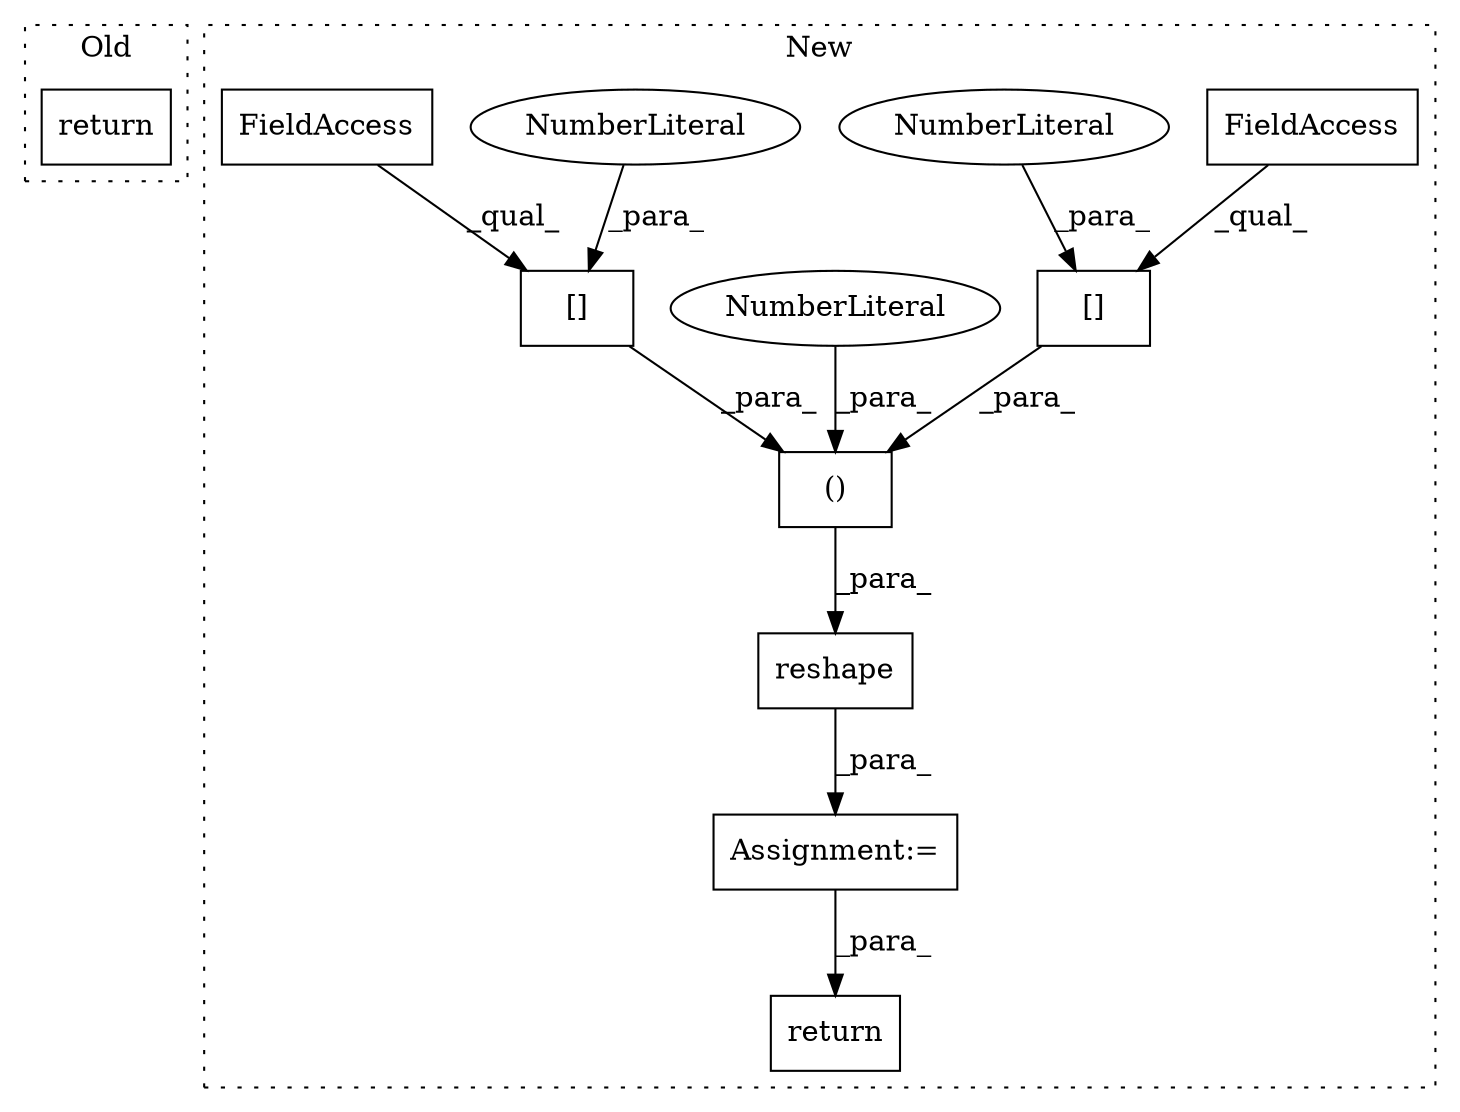 digraph G {
subgraph cluster0 {
1 [label="return" a="41" s="3214" l="7" shape="box"];
label = "Old";
style="dotted";
}
subgraph cluster1 {
2 [label="reshape" a="32" s="3383,3468" l="8,2" shape="box"];
3 [label="return" a="41" s="3614" l="7" shape="box"];
4 [label="Assignment:=" a="7" s="3368" l="1" shape="box"];
5 [label="()" a="106" s="3398" l="70" shape="box"];
6 [label="[]" a="2" s="3398,3407" l="8,1" shape="box"];
7 [label="FieldAccess" a="22" s="3398" l="7" shape="box"];
8 [label="NumberLiteral" a="34" s="3406" l="1" shape="ellipse"];
9 [label="NumberLiteral" a="34" s="3467" l="1" shape="ellipse"];
10 [label="[]" a="2" s="3444,3453" l="8,1" shape="box"];
11 [label="NumberLiteral" a="34" s="3452" l="1" shape="ellipse"];
12 [label="FieldAccess" a="22" s="3444" l="7" shape="box"];
label = "New";
style="dotted";
}
2 -> 4 [label="_para_"];
4 -> 3 [label="_para_"];
5 -> 2 [label="_para_"];
6 -> 5 [label="_para_"];
7 -> 6 [label="_qual_"];
8 -> 6 [label="_para_"];
9 -> 5 [label="_para_"];
10 -> 5 [label="_para_"];
11 -> 10 [label="_para_"];
12 -> 10 [label="_qual_"];
}